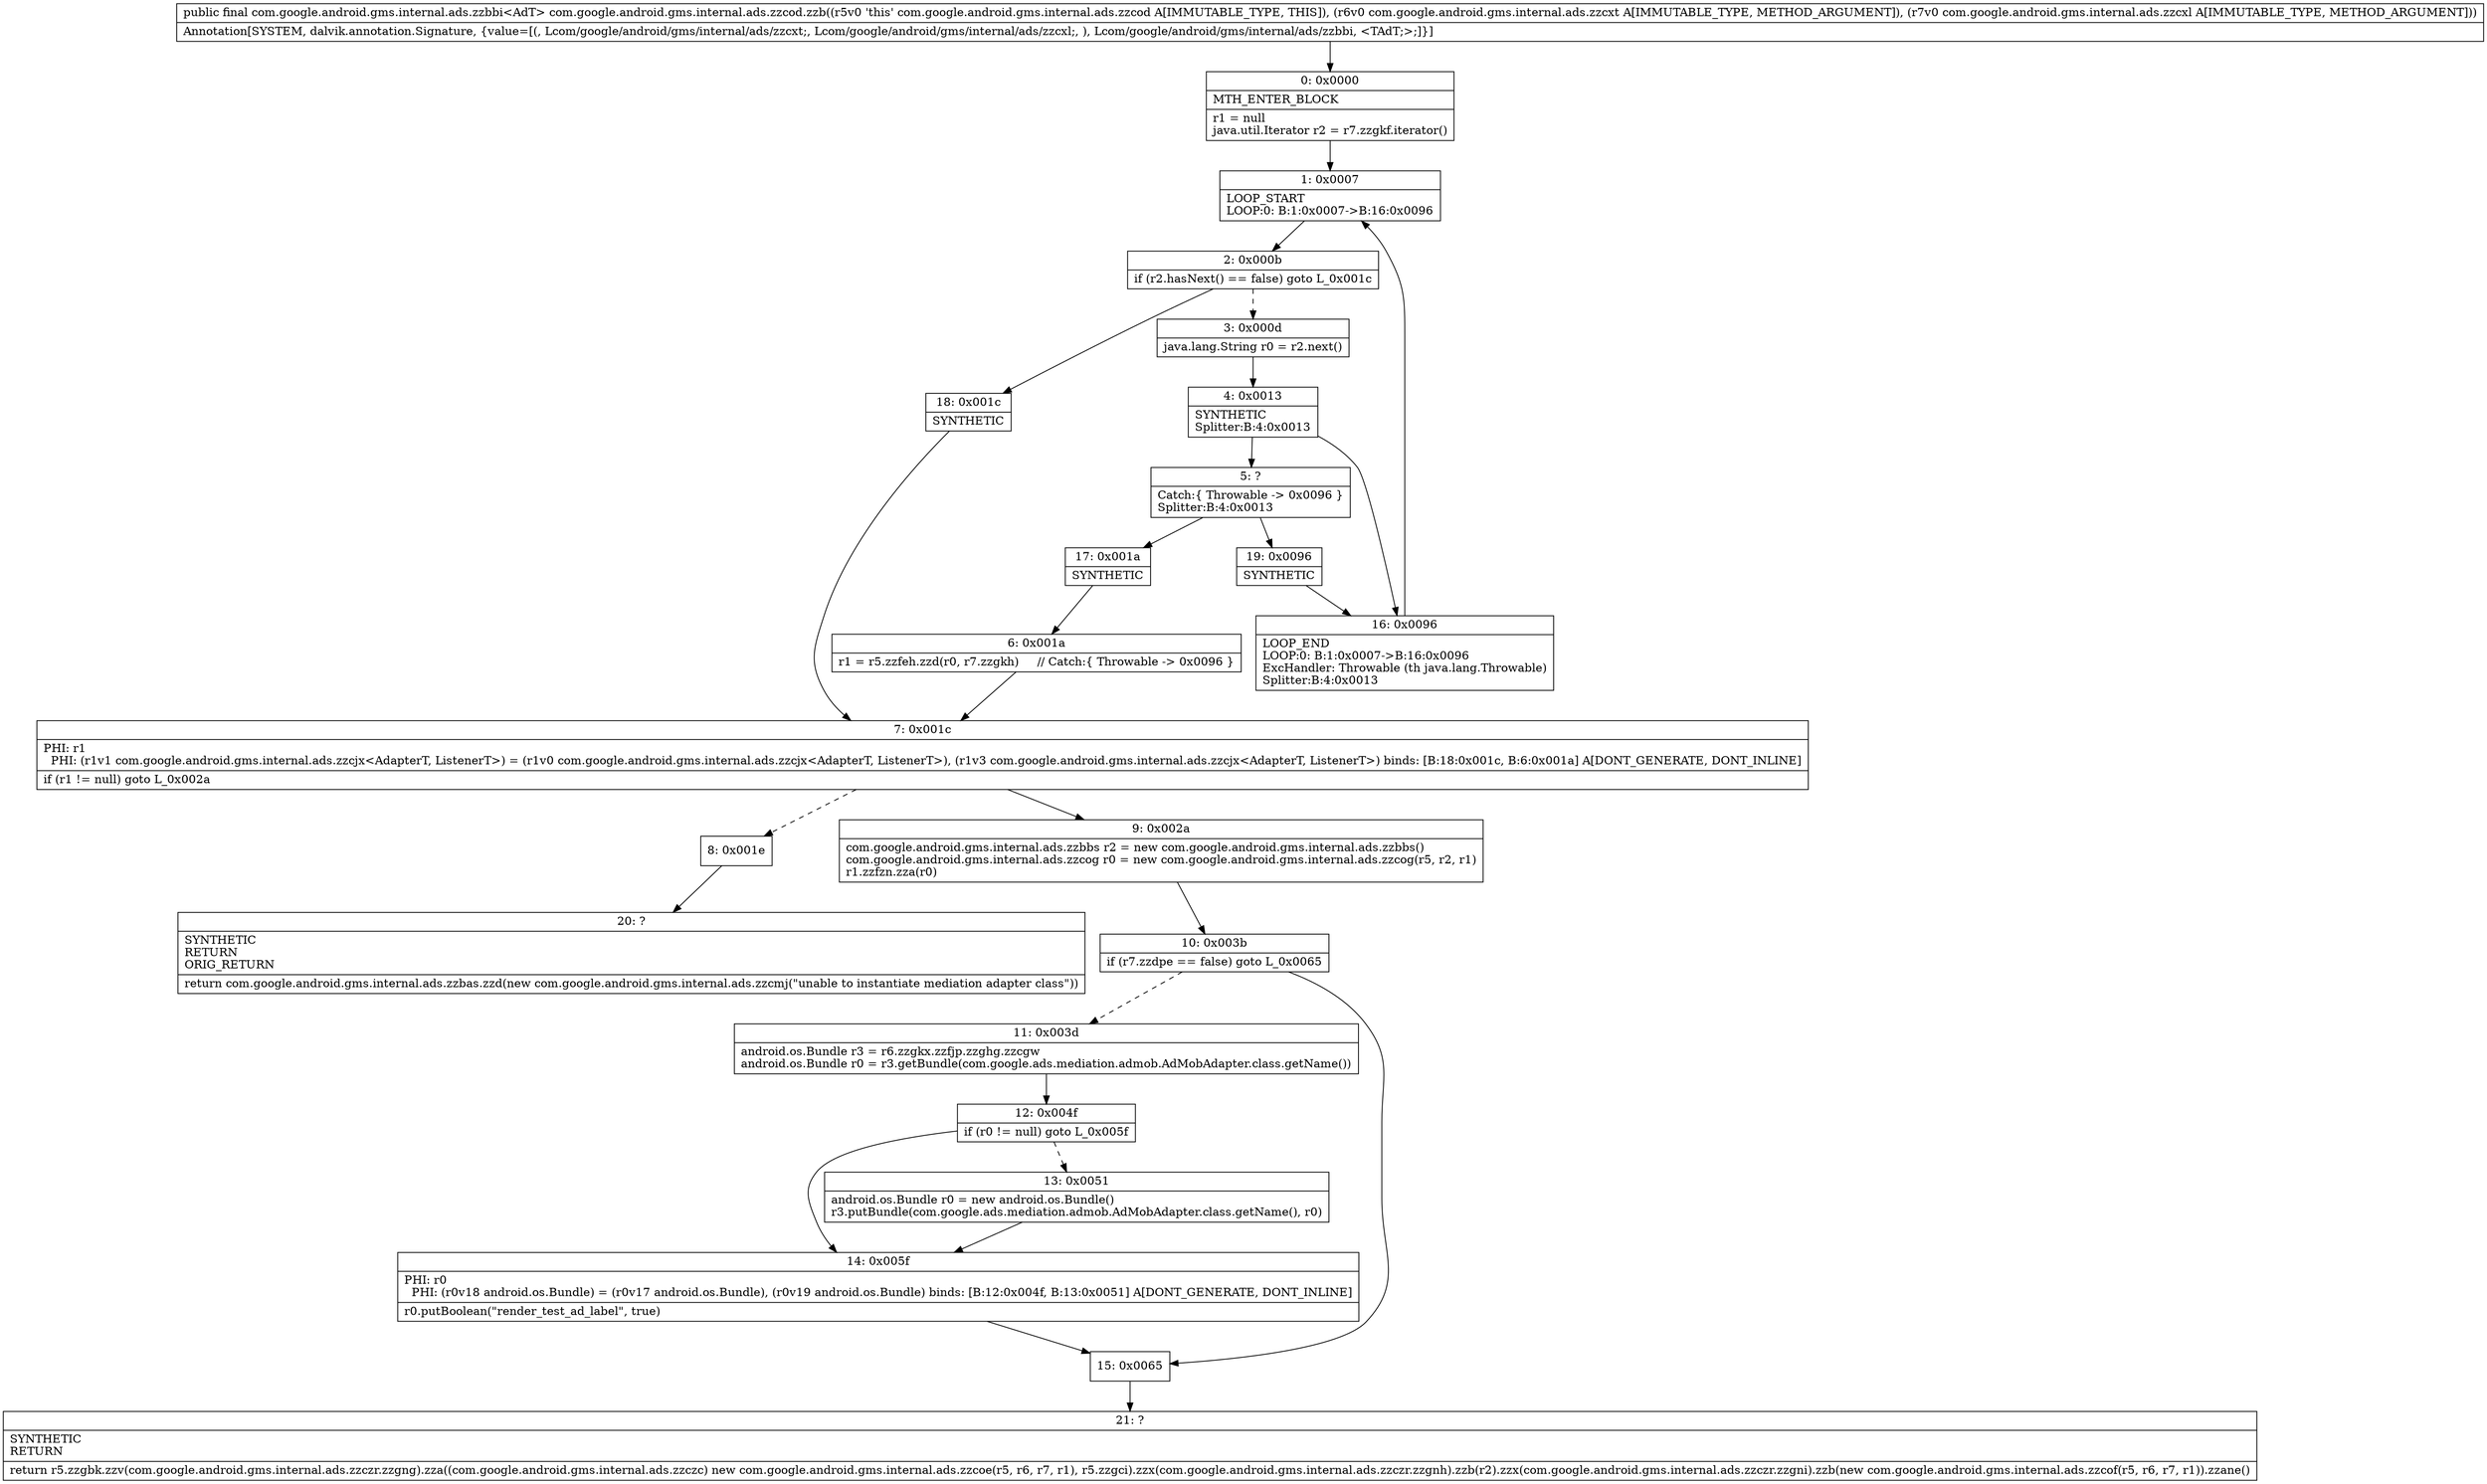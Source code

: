 digraph "CFG forcom.google.android.gms.internal.ads.zzcod.zzb(Lcom\/google\/android\/gms\/internal\/ads\/zzcxt;Lcom\/google\/android\/gms\/internal\/ads\/zzcxl;)Lcom\/google\/android\/gms\/internal\/ads\/zzbbi;" {
Node_0 [shape=record,label="{0\:\ 0x0000|MTH_ENTER_BLOCK\l|r1 = null\ljava.util.Iterator r2 = r7.zzgkf.iterator()\l}"];
Node_1 [shape=record,label="{1\:\ 0x0007|LOOP_START\lLOOP:0: B:1:0x0007\-\>B:16:0x0096\l}"];
Node_2 [shape=record,label="{2\:\ 0x000b|if (r2.hasNext() == false) goto L_0x001c\l}"];
Node_3 [shape=record,label="{3\:\ 0x000d|java.lang.String r0 = r2.next()\l}"];
Node_4 [shape=record,label="{4\:\ 0x0013|SYNTHETIC\lSplitter:B:4:0x0013\l}"];
Node_5 [shape=record,label="{5\:\ ?|Catch:\{ Throwable \-\> 0x0096 \}\lSplitter:B:4:0x0013\l}"];
Node_6 [shape=record,label="{6\:\ 0x001a|r1 = r5.zzfeh.zzd(r0, r7.zzgkh)     \/\/ Catch:\{ Throwable \-\> 0x0096 \}\l}"];
Node_7 [shape=record,label="{7\:\ 0x001c|PHI: r1 \l  PHI: (r1v1 com.google.android.gms.internal.ads.zzcjx\<AdapterT, ListenerT\>) = (r1v0 com.google.android.gms.internal.ads.zzcjx\<AdapterT, ListenerT\>), (r1v3 com.google.android.gms.internal.ads.zzcjx\<AdapterT, ListenerT\>) binds: [B:18:0x001c, B:6:0x001a] A[DONT_GENERATE, DONT_INLINE]\l|if (r1 != null) goto L_0x002a\l}"];
Node_8 [shape=record,label="{8\:\ 0x001e}"];
Node_9 [shape=record,label="{9\:\ 0x002a|com.google.android.gms.internal.ads.zzbbs r2 = new com.google.android.gms.internal.ads.zzbbs()\lcom.google.android.gms.internal.ads.zzcog r0 = new com.google.android.gms.internal.ads.zzcog(r5, r2, r1)\lr1.zzfzn.zza(r0)\l}"];
Node_10 [shape=record,label="{10\:\ 0x003b|if (r7.zzdpe == false) goto L_0x0065\l}"];
Node_11 [shape=record,label="{11\:\ 0x003d|android.os.Bundle r3 = r6.zzgkx.zzfjp.zzghg.zzcgw\landroid.os.Bundle r0 = r3.getBundle(com.google.ads.mediation.admob.AdMobAdapter.class.getName())\l}"];
Node_12 [shape=record,label="{12\:\ 0x004f|if (r0 != null) goto L_0x005f\l}"];
Node_13 [shape=record,label="{13\:\ 0x0051|android.os.Bundle r0 = new android.os.Bundle()\lr3.putBundle(com.google.ads.mediation.admob.AdMobAdapter.class.getName(), r0)\l}"];
Node_14 [shape=record,label="{14\:\ 0x005f|PHI: r0 \l  PHI: (r0v18 android.os.Bundle) = (r0v17 android.os.Bundle), (r0v19 android.os.Bundle) binds: [B:12:0x004f, B:13:0x0051] A[DONT_GENERATE, DONT_INLINE]\l|r0.putBoolean(\"render_test_ad_label\", true)\l}"];
Node_15 [shape=record,label="{15\:\ 0x0065}"];
Node_16 [shape=record,label="{16\:\ 0x0096|LOOP_END\lLOOP:0: B:1:0x0007\-\>B:16:0x0096\lExcHandler: Throwable (th java.lang.Throwable)\lSplitter:B:4:0x0013\l}"];
Node_17 [shape=record,label="{17\:\ 0x001a|SYNTHETIC\l}"];
Node_18 [shape=record,label="{18\:\ 0x001c|SYNTHETIC\l}"];
Node_19 [shape=record,label="{19\:\ 0x0096|SYNTHETIC\l}"];
Node_20 [shape=record,label="{20\:\ ?|SYNTHETIC\lRETURN\lORIG_RETURN\l|return com.google.android.gms.internal.ads.zzbas.zzd(new com.google.android.gms.internal.ads.zzcmj(\"unable to instantiate mediation adapter class\"))\l}"];
Node_21 [shape=record,label="{21\:\ ?|SYNTHETIC\lRETURN\l|return r5.zzgbk.zzv(com.google.android.gms.internal.ads.zzczr.zzgng).zza((com.google.android.gms.internal.ads.zzczc) new com.google.android.gms.internal.ads.zzcoe(r5, r6, r7, r1), r5.zzgci).zzx(com.google.android.gms.internal.ads.zzczr.zzgnh).zzb(r2).zzx(com.google.android.gms.internal.ads.zzczr.zzgni).zzb(new com.google.android.gms.internal.ads.zzcof(r5, r6, r7, r1)).zzane()\l}"];
MethodNode[shape=record,label="{public final com.google.android.gms.internal.ads.zzbbi\<AdT\> com.google.android.gms.internal.ads.zzcod.zzb((r5v0 'this' com.google.android.gms.internal.ads.zzcod A[IMMUTABLE_TYPE, THIS]), (r6v0 com.google.android.gms.internal.ads.zzcxt A[IMMUTABLE_TYPE, METHOD_ARGUMENT]), (r7v0 com.google.android.gms.internal.ads.zzcxl A[IMMUTABLE_TYPE, METHOD_ARGUMENT]))  | Annotation[SYSTEM, dalvik.annotation.Signature, \{value=[(, Lcom\/google\/android\/gms\/internal\/ads\/zzcxt;, Lcom\/google\/android\/gms\/internal\/ads\/zzcxl;, ), Lcom\/google\/android\/gms\/internal\/ads\/zzbbi, \<TAdT;\>;]\}]\l}"];
MethodNode -> Node_0;
Node_0 -> Node_1;
Node_1 -> Node_2;
Node_2 -> Node_3[style=dashed];
Node_2 -> Node_18;
Node_3 -> Node_4;
Node_4 -> Node_5;
Node_4 -> Node_16;
Node_5 -> Node_17;
Node_5 -> Node_19;
Node_6 -> Node_7;
Node_7 -> Node_8[style=dashed];
Node_7 -> Node_9;
Node_8 -> Node_20;
Node_9 -> Node_10;
Node_10 -> Node_11[style=dashed];
Node_10 -> Node_15;
Node_11 -> Node_12;
Node_12 -> Node_13[style=dashed];
Node_12 -> Node_14;
Node_13 -> Node_14;
Node_14 -> Node_15;
Node_15 -> Node_21;
Node_16 -> Node_1;
Node_17 -> Node_6;
Node_18 -> Node_7;
Node_19 -> Node_16;
}

